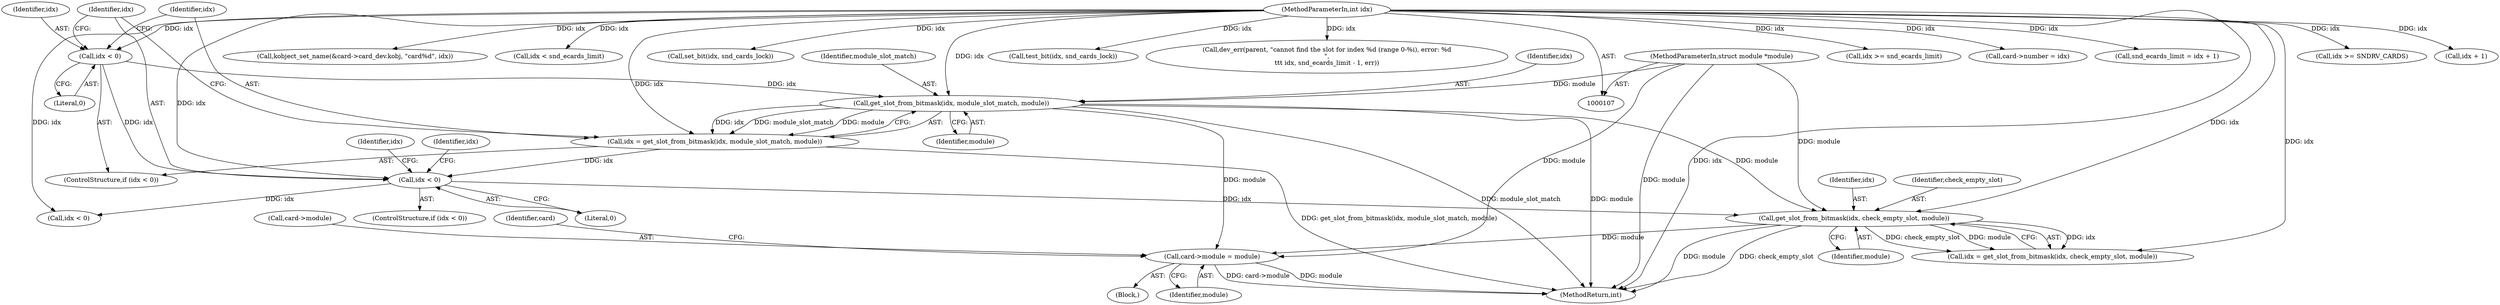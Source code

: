 digraph "0_linux_07f4d9d74a04aa7c72c5dae0ef97565f28f17b92_3@pointer" {
"1000277" [label="(Call,card->module = module)"];
"1000187" [label="(Call,get_slot_from_bitmask(idx, module_slot_match, module))"];
"1000182" [label="(Call,idx < 0)"];
"1000109" [label="(MethodParameterIn,int idx)"];
"1000111" [label="(MethodParameterIn,struct module *module)"];
"1000197" [label="(Call,get_slot_from_bitmask(idx, check_empty_slot, module))"];
"1000192" [label="(Call,idx < 0)"];
"1000185" [label="(Call,idx = get_slot_from_bitmask(idx, module_slot_match, module))"];
"1000418" [label="(MethodReturn,int)"];
"1000285" [label="(Identifier,card)"];
"1000109" [label="(MethodParameterIn,int idx)"];
"1000181" [label="(ControlStructure,if (idx < 0))"];
"1000203" [label="(Identifier,idx)"];
"1000190" [label="(Identifier,module)"];
"1000216" [label="(Call,test_bit(idx, snd_cards_lock))"];
"1000187" [label="(Call,get_slot_from_bitmask(idx, module_slot_match, module))"];
"1000192" [label="(Call,idx < 0)"];
"1000189" [label="(Identifier,module_slot_match)"];
"1000278" [label="(Call,card->module)"];
"1000240" [label="(Call,dev_err(parent, \"cannot find the slot for index %d (range 0-%i), error: %d\n\",\n\t\t\t idx, snd_ecards_limit - 1, err))"];
"1000202" [label="(Call,idx < 0)"];
"1000188" [label="(Identifier,idx)"];
"1000183" [label="(Identifier,idx)"];
"1000114" [label="(Block,)"];
"1000256" [label="(Call,idx >= snd_ecards_limit)"];
"1000197" [label="(Call,get_slot_from_bitmask(idx, check_empty_slot, module))"];
"1000272" [label="(Call,card->number = idx)"];
"1000196" [label="(Identifier,idx)"];
"1000186" [label="(Identifier,idx)"];
"1000185" [label="(Call,idx = get_slot_from_bitmask(idx, module_slot_match, module))"];
"1000259" [label="(Call,snd_ecards_limit = idx + 1)"];
"1000199" [label="(Identifier,check_empty_slot)"];
"1000277" [label="(Call,card->module = module)"];
"1000225" [label="(Call,idx >= SNDRV_CARDS)"];
"1000182" [label="(Call,idx < 0)"];
"1000281" [label="(Identifier,module)"];
"1000261" [label="(Call,idx + 1)"];
"1000198" [label="(Identifier,idx)"];
"1000191" [label="(ControlStructure,if (idx < 0))"];
"1000200" [label="(Identifier,module)"];
"1000361" [label="(Call,kobject_set_name(&card->card_dev.kobj, \"card%d\", idx))"];
"1000111" [label="(MethodParameterIn,struct module *module)"];
"1000195" [label="(Call,idx = get_slot_from_bitmask(idx, check_empty_slot, module))"];
"1000194" [label="(Literal,0)"];
"1000211" [label="(Call,idx < snd_ecards_limit)"];
"1000193" [label="(Identifier,idx)"];
"1000252" [label="(Call,set_bit(idx, snd_cards_lock))"];
"1000184" [label="(Literal,0)"];
"1000277" -> "1000114"  [label="AST: "];
"1000277" -> "1000281"  [label="CFG: "];
"1000278" -> "1000277"  [label="AST: "];
"1000281" -> "1000277"  [label="AST: "];
"1000285" -> "1000277"  [label="CFG: "];
"1000277" -> "1000418"  [label="DDG: card->module"];
"1000277" -> "1000418"  [label="DDG: module"];
"1000187" -> "1000277"  [label="DDG: module"];
"1000197" -> "1000277"  [label="DDG: module"];
"1000111" -> "1000277"  [label="DDG: module"];
"1000187" -> "1000185"  [label="AST: "];
"1000187" -> "1000190"  [label="CFG: "];
"1000188" -> "1000187"  [label="AST: "];
"1000189" -> "1000187"  [label="AST: "];
"1000190" -> "1000187"  [label="AST: "];
"1000185" -> "1000187"  [label="CFG: "];
"1000187" -> "1000418"  [label="DDG: module"];
"1000187" -> "1000418"  [label="DDG: module_slot_match"];
"1000187" -> "1000185"  [label="DDG: idx"];
"1000187" -> "1000185"  [label="DDG: module_slot_match"];
"1000187" -> "1000185"  [label="DDG: module"];
"1000182" -> "1000187"  [label="DDG: idx"];
"1000109" -> "1000187"  [label="DDG: idx"];
"1000111" -> "1000187"  [label="DDG: module"];
"1000187" -> "1000197"  [label="DDG: module"];
"1000182" -> "1000181"  [label="AST: "];
"1000182" -> "1000184"  [label="CFG: "];
"1000183" -> "1000182"  [label="AST: "];
"1000184" -> "1000182"  [label="AST: "];
"1000186" -> "1000182"  [label="CFG: "];
"1000193" -> "1000182"  [label="CFG: "];
"1000109" -> "1000182"  [label="DDG: idx"];
"1000182" -> "1000192"  [label="DDG: idx"];
"1000109" -> "1000107"  [label="AST: "];
"1000109" -> "1000418"  [label="DDG: idx"];
"1000109" -> "1000185"  [label="DDG: idx"];
"1000109" -> "1000192"  [label="DDG: idx"];
"1000109" -> "1000195"  [label="DDG: idx"];
"1000109" -> "1000197"  [label="DDG: idx"];
"1000109" -> "1000202"  [label="DDG: idx"];
"1000109" -> "1000211"  [label="DDG: idx"];
"1000109" -> "1000216"  [label="DDG: idx"];
"1000109" -> "1000225"  [label="DDG: idx"];
"1000109" -> "1000240"  [label="DDG: idx"];
"1000109" -> "1000252"  [label="DDG: idx"];
"1000109" -> "1000256"  [label="DDG: idx"];
"1000109" -> "1000259"  [label="DDG: idx"];
"1000109" -> "1000261"  [label="DDG: idx"];
"1000109" -> "1000272"  [label="DDG: idx"];
"1000109" -> "1000361"  [label="DDG: idx"];
"1000111" -> "1000107"  [label="AST: "];
"1000111" -> "1000418"  [label="DDG: module"];
"1000111" -> "1000197"  [label="DDG: module"];
"1000197" -> "1000195"  [label="AST: "];
"1000197" -> "1000200"  [label="CFG: "];
"1000198" -> "1000197"  [label="AST: "];
"1000199" -> "1000197"  [label="AST: "];
"1000200" -> "1000197"  [label="AST: "];
"1000195" -> "1000197"  [label="CFG: "];
"1000197" -> "1000418"  [label="DDG: module"];
"1000197" -> "1000418"  [label="DDG: check_empty_slot"];
"1000197" -> "1000195"  [label="DDG: idx"];
"1000197" -> "1000195"  [label="DDG: check_empty_slot"];
"1000197" -> "1000195"  [label="DDG: module"];
"1000192" -> "1000197"  [label="DDG: idx"];
"1000192" -> "1000191"  [label="AST: "];
"1000192" -> "1000194"  [label="CFG: "];
"1000193" -> "1000192"  [label="AST: "];
"1000194" -> "1000192"  [label="AST: "];
"1000196" -> "1000192"  [label="CFG: "];
"1000203" -> "1000192"  [label="CFG: "];
"1000185" -> "1000192"  [label="DDG: idx"];
"1000192" -> "1000202"  [label="DDG: idx"];
"1000185" -> "1000181"  [label="AST: "];
"1000186" -> "1000185"  [label="AST: "];
"1000193" -> "1000185"  [label="CFG: "];
"1000185" -> "1000418"  [label="DDG: get_slot_from_bitmask(idx, module_slot_match, module)"];
}
